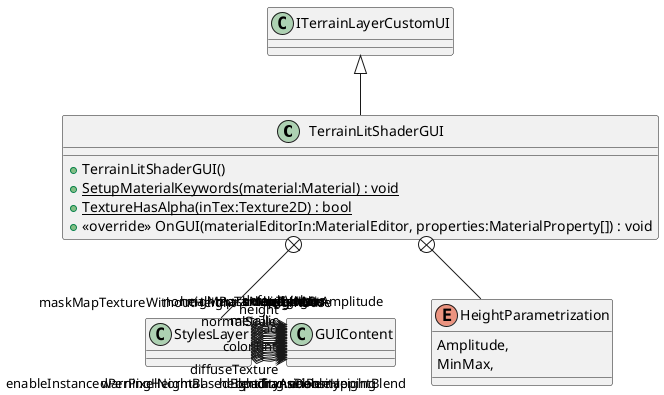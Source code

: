 @startuml
class TerrainLitShaderGUI {
    + TerrainLitShaderGUI()
    {static} + SetupMaterialKeywords(material:Material) : void
    {static} + TextureHasAlpha(inTex:Texture2D) : bool
    + <<override>> OnGUI(materialEditorIn:MaterialEditor, properties:MaterialProperty[]) : void
}
class StylesLayer {
}
enum HeightParametrization {
    Amplitude,
    MinMax,
}
ITerrainLayerCustomUI <|-- TerrainLitShaderGUI
TerrainLitShaderGUI +-- StylesLayer
StylesLayer o-> "warningHeightBasedBlending" GUIContent
StylesLayer o-> "enableHeightBlend" GUIContent
StylesLayer o-> "heightTransition" GUIContent
StylesLayer o-> "enableInstancedPerPixelNormal" GUIContent
StylesLayer o-> "diffuseTexture" GUIContent
StylesLayer o-> "colorTint" GUIContent
StylesLayer o-> "opacityAsDensity" GUIContent
StylesLayer o-> "normalMapTexture" GUIContent
StylesLayer o-> "normalScale" GUIContent
StylesLayer o-> "maskMapTexture" GUIContent
StylesLayer o-> "maskMapTextureWithoutHeight" GUIContent
StylesLayer o-> "channelRemapping" GUIContent
StylesLayer o-> "defaultValues" GUIContent
StylesLayer o-> "metallic" GUIContent
StylesLayer o-> "ao" GUIContent
StylesLayer o-> "height" GUIContent
StylesLayer o-> "heightParametrization" GUIContent
StylesLayer o-> "heightAmplitude" GUIContent
StylesLayer o-> "heightBase" GUIContent
StylesLayer o-> "heightMin" GUIContent
StylesLayer o-> "heightMax" GUIContent
StylesLayer o-> "heightCm" GUIContent
StylesLayer o-> "smoothness" GUIContent
TerrainLitShaderGUI +-- HeightParametrization
@enduml

